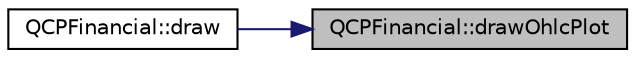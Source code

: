 digraph "QCPFinancial::drawOhlcPlot"
{
 // LATEX_PDF_SIZE
  edge [fontname="Helvetica",fontsize="10",labelfontname="Helvetica",labelfontsize="10"];
  node [fontname="Helvetica",fontsize="10",shape=record];
  rankdir="RL";
  Node1 [label="QCPFinancial::drawOhlcPlot",height=0.2,width=0.4,color="black", fillcolor="grey75", style="filled", fontcolor="black",tooltip=" "];
  Node1 -> Node2 [dir="back",color="midnightblue",fontsize="10",style="solid",fontname="Helvetica"];
  Node2 [label="QCPFinancial::draw",height=0.2,width=0.4,color="black", fillcolor="white", style="filled",URL="$classQCPFinancial.html#a4d62b7a618d609321adb5f5f1e31f446",tooltip=" "];
}
